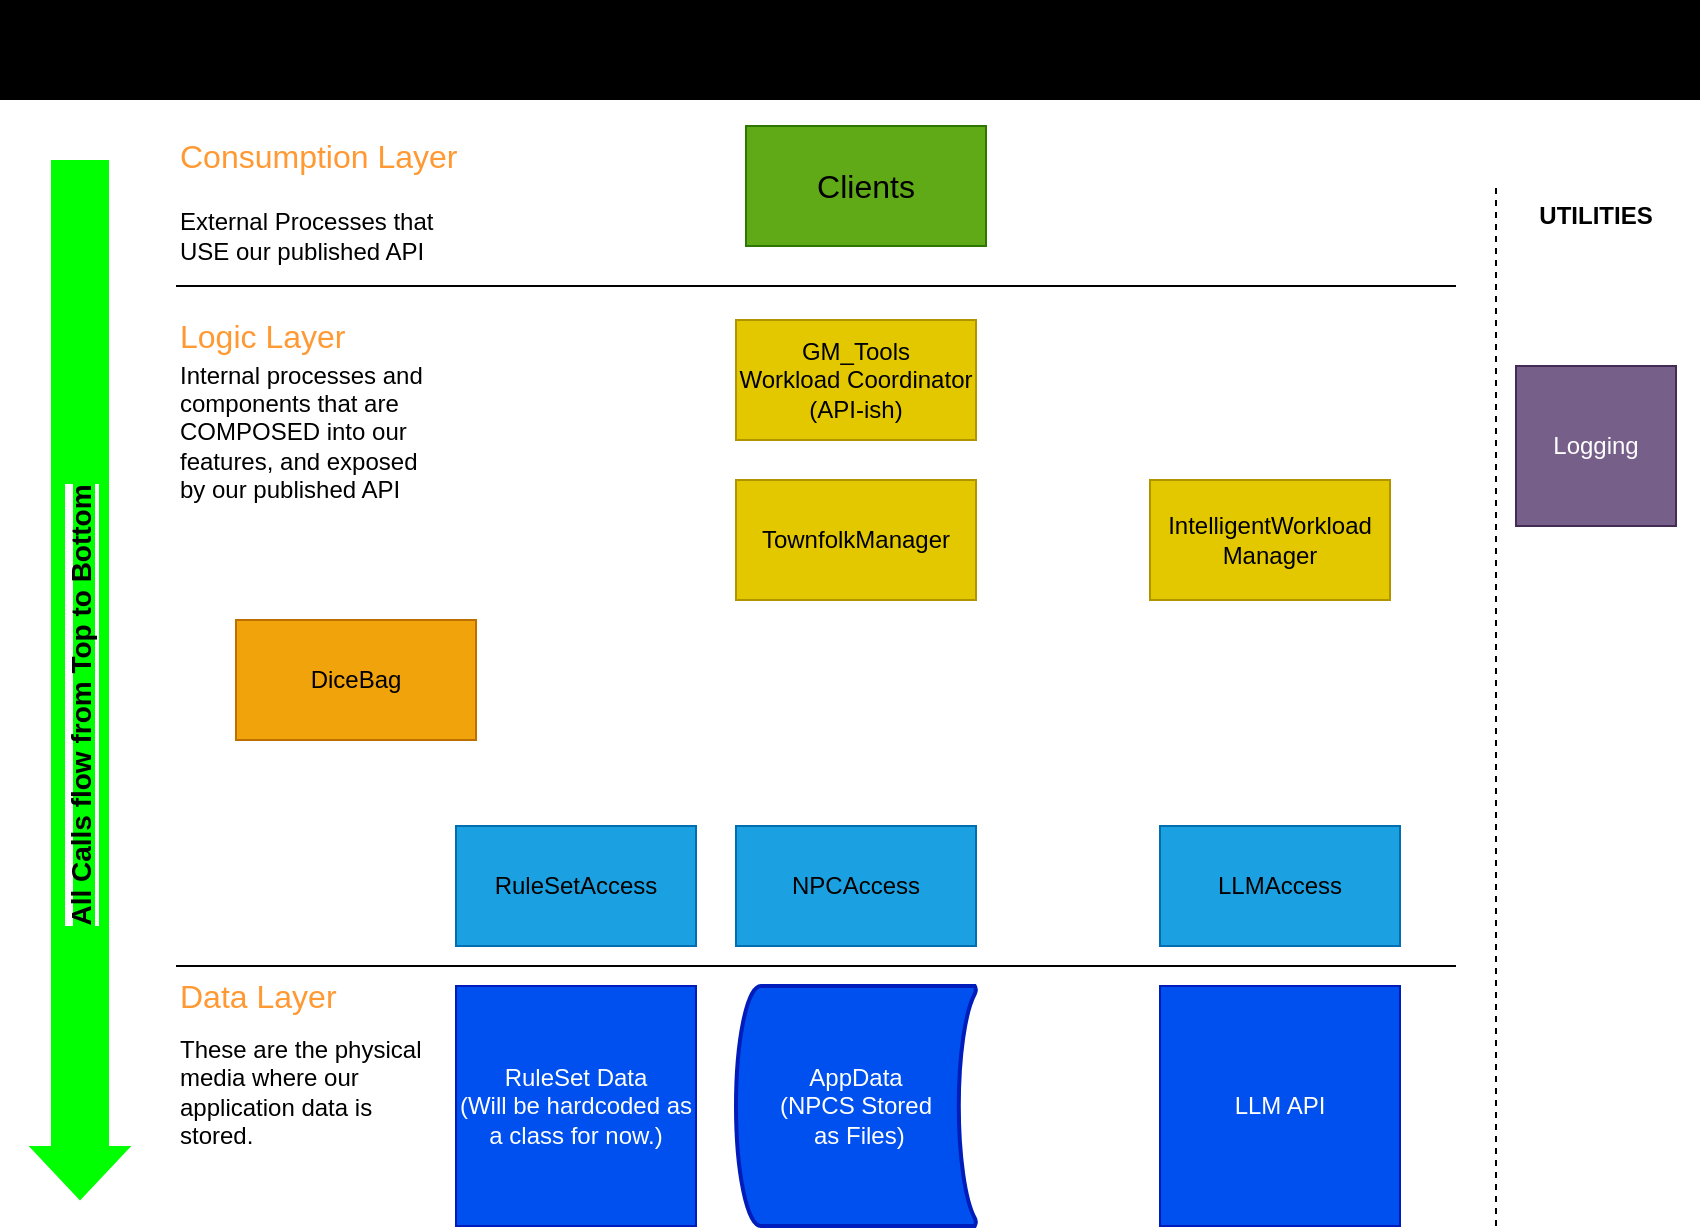 <mxfile version="24.6.5" type="device">
  <diagram name="Page-1" id="vdleDvqA2-1QruEeKI7N">
    <mxGraphModel dx="982" dy="534" grid="1" gridSize="10" guides="1" tooltips="1" connect="1" arrows="1" fold="1" page="1" pageScale="1" pageWidth="850" pageHeight="1100" math="0" shadow="0">
      <root>
        <mxCell id="0" />
        <mxCell id="1" parent="0" />
        <mxCell id="XqQ89dWD8sBv14rsMhlI-1" value="&lt;font style=&quot;font-size: 18px;&quot;&gt;Townsfolk Generator - Static Architecture Diagram&lt;/font&gt;" style="text;html=1;align=center;verticalAlign=middle;whiteSpace=wrap;rounded=0;fillColor=#000000;" parent="1" vertex="1">
          <mxGeometry width="850" height="50" as="geometry" />
        </mxCell>
        <mxCell id="XqQ89dWD8sBv14rsMhlI-2" value="&lt;font color=&quot;#000000&quot; style=&quot;font-size: 16px;&quot;&gt;Clients&lt;/font&gt;" style="rounded=0;whiteSpace=wrap;html=1;fillColor=#60a917;fontColor=#ffffff;strokeColor=#2D7600;" parent="1" vertex="1">
          <mxGeometry x="373" y="63" width="120" height="60" as="geometry" />
        </mxCell>
        <mxCell id="XqQ89dWD8sBv14rsMhlI-3" value="" style="endArrow=none;html=1;rounded=0;" parent="1" edge="1">
          <mxGeometry width="50" height="50" relative="1" as="geometry">
            <mxPoint x="88" y="143" as="sourcePoint" />
            <mxPoint x="728" y="143" as="targetPoint" />
          </mxGeometry>
        </mxCell>
        <mxCell id="XqQ89dWD8sBv14rsMhlI-4" value="&lt;font color=&quot;#000000&quot;&gt;RuleSetAccess&lt;/font&gt;" style="rounded=0;whiteSpace=wrap;html=1;fillColor=#1ba1e2;fontColor=#ffffff;strokeColor=#006EAF;" parent="1" vertex="1">
          <mxGeometry x="228" y="413" width="120" height="60" as="geometry" />
        </mxCell>
        <mxCell id="XqQ89dWD8sBv14rsMhlI-5" value="&lt;font color=&quot;#000000&quot;&gt;NPCAccess&lt;/font&gt;" style="rounded=0;whiteSpace=wrap;html=1;fillColor=#1ba1e2;fontColor=#ffffff;strokeColor=#006EAF;" parent="1" vertex="1">
          <mxGeometry x="368" y="413" width="120" height="60" as="geometry" />
        </mxCell>
        <mxCell id="XqQ89dWD8sBv14rsMhlI-6" value="RuleSet Data&lt;br&gt;(Will be hardcoded as a class for now.)" style="rounded=0;whiteSpace=wrap;html=1;fillColor=#0050ef;fontColor=#ffffff;strokeColor=#001DBC;" parent="1" vertex="1">
          <mxGeometry x="228" y="493" width="120" height="120" as="geometry" />
        </mxCell>
        <mxCell id="XqQ89dWD8sBv14rsMhlI-7" value="AppData&lt;div&gt;(NPCS Stored&lt;br&gt;&amp;nbsp;as Files)&lt;/div&gt;" style="strokeWidth=2;html=1;shape=mxgraph.flowchart.stored_data;whiteSpace=wrap;fillColor=#0050ef;fontColor=#ffffff;strokeColor=#001DBC;" parent="1" vertex="1">
          <mxGeometry x="368" y="493" width="120" height="120" as="geometry" />
        </mxCell>
        <mxCell id="XqQ89dWD8sBv14rsMhlI-8" value="TownfolkManager" style="rounded=0;whiteSpace=wrap;html=1;fillColor=#e3c800;fontColor=#000000;strokeColor=#B09500;" parent="1" vertex="1">
          <mxGeometry x="368" y="240" width="120" height="60" as="geometry" />
        </mxCell>
        <mxCell id="XqQ89dWD8sBv14rsMhlI-9" value="DiceBag" style="rounded=0;whiteSpace=wrap;html=1;fillColor=#f0a30a;fontColor=#000000;strokeColor=#BD7000;" parent="1" vertex="1">
          <mxGeometry x="118" y="310" width="120" height="60" as="geometry" />
        </mxCell>
        <mxCell id="XqQ89dWD8sBv14rsMhlI-10" value="Logging" style="whiteSpace=wrap;html=1;aspect=fixed;fillColor=#76608a;fontColor=#ffffff;strokeColor=#432D57;" parent="1" vertex="1">
          <mxGeometry x="758" y="183" width="80" height="80" as="geometry" />
        </mxCell>
        <mxCell id="XqQ89dWD8sBv14rsMhlI-12" value="&lt;b&gt;UTILITIES&lt;/b&gt;" style="text;html=1;align=center;verticalAlign=middle;whiteSpace=wrap;rounded=0;" parent="1" vertex="1">
          <mxGeometry x="768" y="93" width="60" height="30" as="geometry" />
        </mxCell>
        <mxCell id="XqQ89dWD8sBv14rsMhlI-14" value="" style="endArrow=none;dashed=1;html=1;rounded=0;" parent="1" edge="1">
          <mxGeometry width="50" height="50" relative="1" as="geometry">
            <mxPoint x="748" y="613" as="sourcePoint" />
            <mxPoint x="748" y="93" as="targetPoint" />
          </mxGeometry>
        </mxCell>
        <mxCell id="XqQ89dWD8sBv14rsMhlI-19" value="" style="endArrow=none;html=1;rounded=0;" parent="1" edge="1">
          <mxGeometry width="50" height="50" relative="1" as="geometry">
            <mxPoint x="88" y="483" as="sourcePoint" />
            <mxPoint x="728" y="483" as="targetPoint" />
          </mxGeometry>
        </mxCell>
        <mxCell id="XqQ89dWD8sBv14rsMhlI-21" value="External Processes that USE our published API" style="text;html=1;align=left;verticalAlign=middle;whiteSpace=wrap;rounded=0;" parent="1" vertex="1">
          <mxGeometry x="88" y="103" width="130" height="30" as="geometry" />
        </mxCell>
        <mxCell id="XqQ89dWD8sBv14rsMhlI-22" value="&lt;font style=&quot;font-size: 16px;&quot; color=&quot;#ff9933&quot;&gt;Consumption Layer&lt;/font&gt;" style="text;html=1;align=left;verticalAlign=middle;whiteSpace=wrap;rounded=0;" parent="1" vertex="1">
          <mxGeometry x="88" y="63" width="150" height="30" as="geometry" />
        </mxCell>
        <mxCell id="XqQ89dWD8sBv14rsMhlI-23" value="Internal processes and components that are COMPOSED into our features, and exposed by our published API" style="text;html=1;align=left;verticalAlign=middle;whiteSpace=wrap;rounded=0;" parent="1" vertex="1">
          <mxGeometry x="88" y="168" width="130" height="95" as="geometry" />
        </mxCell>
        <mxCell id="XqQ89dWD8sBv14rsMhlI-24" value="&lt;font style=&quot;font-size: 16px;&quot; color=&quot;#ff9933&quot;&gt;Logic Layer&lt;/font&gt;" style="text;html=1;align=left;verticalAlign=middle;whiteSpace=wrap;rounded=0;" parent="1" vertex="1">
          <mxGeometry x="88" y="153" width="150" height="30" as="geometry" />
        </mxCell>
        <mxCell id="XqQ89dWD8sBv14rsMhlI-26" value="These are the physical media where our application data is stored." style="text;html=1;align=left;verticalAlign=middle;whiteSpace=wrap;rounded=0;" parent="1" vertex="1">
          <mxGeometry x="88" y="498" width="130" height="95" as="geometry" />
        </mxCell>
        <mxCell id="XqQ89dWD8sBv14rsMhlI-27" value="&lt;font style=&quot;font-size: 16px;&quot; color=&quot;#ff9933&quot;&gt;Data Layer&lt;/font&gt;" style="text;html=1;align=left;verticalAlign=middle;whiteSpace=wrap;rounded=0;" parent="1" vertex="1">
          <mxGeometry x="88" y="483" width="150" height="30" as="geometry" />
        </mxCell>
        <mxCell id="XqQ89dWD8sBv14rsMhlI-30" value="" style="shape=flexArrow;endArrow=classic;html=1;rounded=0;width=28;endSize=8.33;fontColor=#000000;fillColor=#00FF00;strokeColor=#00FF00;fontStyle=1" parent="1" edge="1">
          <mxGeometry width="50" height="50" relative="1" as="geometry">
            <mxPoint x="40" y="80" as="sourcePoint" />
            <mxPoint x="40" y="600" as="targetPoint" />
          </mxGeometry>
        </mxCell>
        <mxCell id="XqQ89dWD8sBv14rsMhlI-31" value="&lt;font size=&quot;1&quot; style=&quot;background-color: rgb(0, 255, 0);&quot; color=&quot;#000000&quot;&gt;&lt;b style=&quot;font-size: 14px;&quot;&gt;All Calls flow from Top to Bottom&lt;/b&gt;&lt;/font&gt;" style="edgeLabel;html=1;align=center;verticalAlign=middle;resizable=0;points=[];rotation=-90;" parent="XqQ89dWD8sBv14rsMhlI-30" vertex="1" connectable="0">
          <mxGeometry x="0.485" y="1" relative="1" as="geometry">
            <mxPoint x="-1" y="-113" as="offset" />
          </mxGeometry>
        </mxCell>
        <mxCell id="XtPrdiUV2sdYT484cFP--2" value="&lt;font color=&quot;#000000&quot;&gt;LLMAccess&lt;/font&gt;" style="rounded=0;whiteSpace=wrap;html=1;fillColor=#1ba1e2;fontColor=#ffffff;strokeColor=#006EAF;" vertex="1" parent="1">
          <mxGeometry x="580" y="413" width="120" height="60" as="geometry" />
        </mxCell>
        <mxCell id="XtPrdiUV2sdYT484cFP--4" value="IntelligentWorkload Manager" style="rounded=0;whiteSpace=wrap;html=1;fillColor=#e3c800;fontColor=#000000;strokeColor=#B09500;" vertex="1" parent="1">
          <mxGeometry x="575" y="240" width="120" height="60" as="geometry" />
        </mxCell>
        <mxCell id="XtPrdiUV2sdYT484cFP--5" value="LLM API" style="rounded=0;whiteSpace=wrap;html=1;fillColor=#0050ef;fontColor=#ffffff;strokeColor=#001DBC;" vertex="1" parent="1">
          <mxGeometry x="580" y="493" width="120" height="120" as="geometry" />
        </mxCell>
        <mxCell id="XtPrdiUV2sdYT484cFP--6" value="GM_Tools&lt;br&gt;Workload Coordinator&lt;div&gt;(API-ish)&lt;/div&gt;" style="rounded=0;whiteSpace=wrap;html=1;fillColor=#e3c800;fontColor=#000000;strokeColor=#B09500;" vertex="1" parent="1">
          <mxGeometry x="368" y="160" width="120" height="60" as="geometry" />
        </mxCell>
      </root>
    </mxGraphModel>
  </diagram>
</mxfile>
